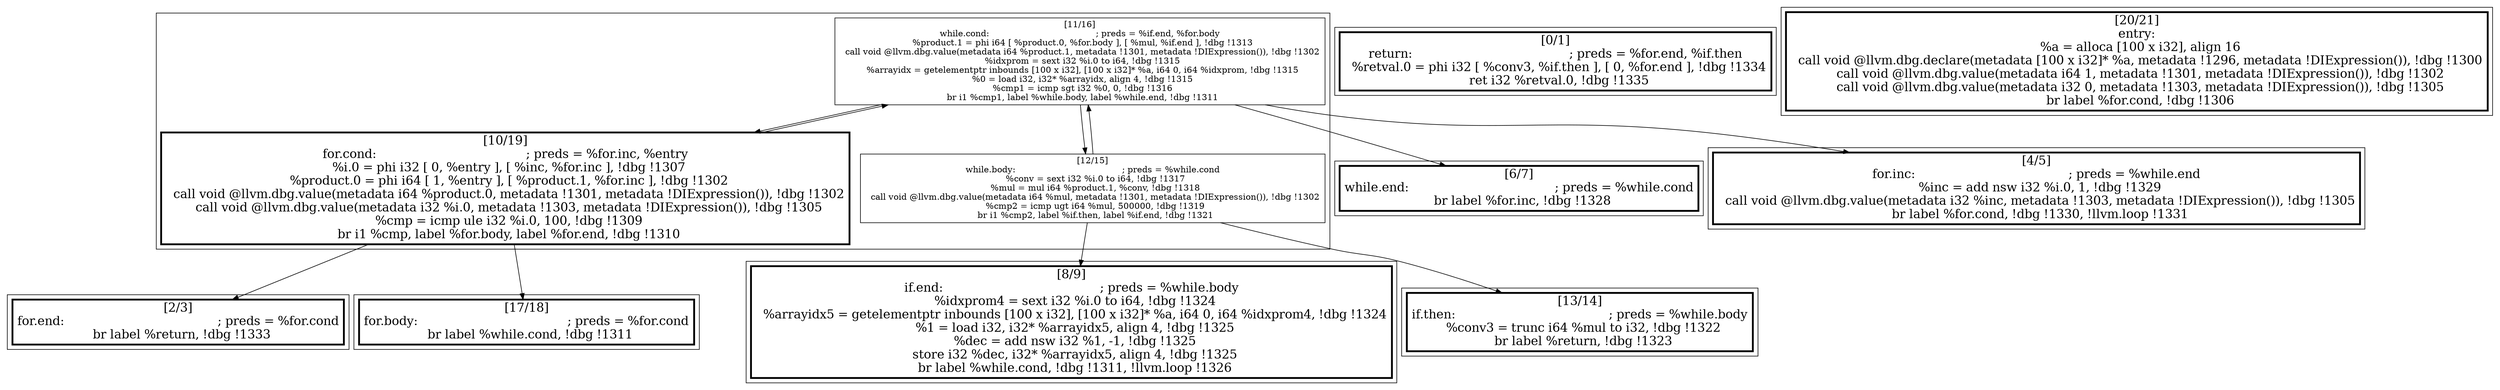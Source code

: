 
digraph G {



node52->node54 [ ]
node52->node51 [ ]
node50->node52 [ ]
node52->node49 [ ]
node52->node50 [ ]
node51->node52 [ ]
node51->node48 [ ]
node50->node57 [ ]
node51->node55 [ ]
node50->node56 [ ]


subgraph cluster8 {


node57 [penwidth=3.0,fontsize=20,shape=rectangle,label="[8/9]
if.end:                                           ; preds = %while.body
  %idxprom4 = sext i32 %i.0 to i64, !dbg !1324
  %arrayidx5 = getelementptr inbounds [100 x i32], [100 x i32]* %a, i64 0, i64 %idxprom4, !dbg !1324
  %1 = load i32, i32* %arrayidx5, align 4, !dbg !1325
  %dec = add nsw i32 %1, -1, !dbg !1325
  store i32 %dec, i32* %arrayidx5, align 4, !dbg !1325
  br label %while.cond, !dbg !1311, !llvm.loop !1326
" ]



}

subgraph cluster7 {


node56 [penwidth=3.0,fontsize=20,shape=rectangle,label="[13/14]
if.then:                                          ; preds = %while.body
  %conv3 = trunc i64 %mul to i32, !dbg !1322
  br label %return, !dbg !1323
" ]



}

subgraph cluster6 {


node55 [penwidth=3.0,fontsize=20,shape=rectangle,label="[17/18]
for.body:                                         ; preds = %for.cond
  br label %while.cond, !dbg !1311
" ]



}

subgraph cluster0 {


node47 [penwidth=3.0,fontsize=20,shape=rectangle,label="[0/1]
return:                                           ; preds = %for.end, %if.then
  %retval.0 = phi i32 [ %conv3, %if.then ], [ 0, %for.end ], !dbg !1334
  ret i32 %retval.0, !dbg !1335
" ]



}

subgraph cluster5 {


node54 [penwidth=3.0,fontsize=20,shape=rectangle,label="[6/7]
while.end:                                        ; preds = %while.cond
  br label %for.inc, !dbg !1328
" ]



}

subgraph cluster1 {


node48 [penwidth=3.0,fontsize=20,shape=rectangle,label="[2/3]
for.end:                                          ; preds = %for.cond
  br label %return, !dbg !1333
" ]



}

subgraph cluster2 {


node49 [penwidth=3.0,fontsize=20,shape=rectangle,label="[4/5]
for.inc:                                          ; preds = %while.end
  %inc = add nsw i32 %i.0, 1, !dbg !1329
  call void @llvm.dbg.value(metadata i32 %inc, metadata !1303, metadata !DIExpression()), !dbg !1305
  br label %for.cond, !dbg !1330, !llvm.loop !1331
" ]



}

subgraph cluster3 {


node52 [label="[11/16]
while.cond:                                       ; preds = %if.end, %for.body
  %product.1 = phi i64 [ %product.0, %for.body ], [ %mul, %if.end ], !dbg !1313
  call void @llvm.dbg.value(metadata i64 %product.1, metadata !1301, metadata !DIExpression()), !dbg !1302
  %idxprom = sext i32 %i.0 to i64, !dbg !1315
  %arrayidx = getelementptr inbounds [100 x i32], [100 x i32]* %a, i64 0, i64 %idxprom, !dbg !1315
  %0 = load i32, i32* %arrayidx, align 4, !dbg !1315
  %cmp1 = icmp sgt i32 %0, 0, !dbg !1316
  br i1 %cmp1, label %while.body, label %while.end, !dbg !1311
",shape=rectangle ]
node50 [label="[12/15]
while.body:                                       ; preds = %while.cond
  %conv = sext i32 %i.0 to i64, !dbg !1317
  %mul = mul i64 %product.1, %conv, !dbg !1318
  call void @llvm.dbg.value(metadata i64 %mul, metadata !1301, metadata !DIExpression()), !dbg !1302
  %cmp2 = icmp ugt i64 %mul, 500000, !dbg !1319
  br i1 %cmp2, label %if.then, label %if.end, !dbg !1321
",shape=rectangle ]
node51 [penwidth=3.0,fontsize=20,shape=rectangle,label="[10/19]
for.cond:                                         ; preds = %for.inc, %entry
  %i.0 = phi i32 [ 0, %entry ], [ %inc, %for.inc ], !dbg !1307
  %product.0 = phi i64 [ 1, %entry ], [ %product.1, %for.inc ], !dbg !1302
  call void @llvm.dbg.value(metadata i64 %product.0, metadata !1301, metadata !DIExpression()), !dbg !1302
  call void @llvm.dbg.value(metadata i32 %i.0, metadata !1303, metadata !DIExpression()), !dbg !1305
  %cmp = icmp ule i32 %i.0, 100, !dbg !1309
  br i1 %cmp, label %for.body, label %for.end, !dbg !1310
" ]



}

subgraph cluster4 {


node53 [penwidth=3.0,fontsize=20,shape=rectangle,label="[20/21]
entry:
  %a = alloca [100 x i32], align 16
  call void @llvm.dbg.declare(metadata [100 x i32]* %a, metadata !1296, metadata !DIExpression()), !dbg !1300
  call void @llvm.dbg.value(metadata i64 1, metadata !1301, metadata !DIExpression()), !dbg !1302
  call void @llvm.dbg.value(metadata i32 0, metadata !1303, metadata !DIExpression()), !dbg !1305
  br label %for.cond, !dbg !1306
" ]



}

}
